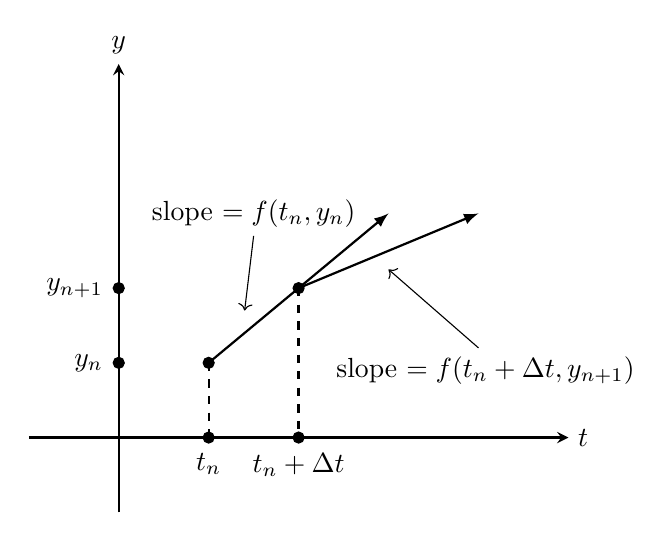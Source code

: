 \begin{tikzpicture}
    \begin{axis}[axis lines=middle,xmin=-1,xmax=5,ymin=-1,ymax=5,ylabel style={above},axis line style={thick},
        ylabel={$y$},
        xlabel style={right},
        xlabel={$t$}, xtick={1,2},ytick={1,2},xticklabels={$t_n$,$t_n+\Delta t$},yticklabels={$y_n$,$y_{n+1}$}]
    \draw[thick,-latex] (1,1)--(3,3);
    \draw[thick,-latex] (2,2)--(4,3);
    
    \addplot[mark=*,only marks] coordinates{(1,1) (2,2) (0,1)(0,2)(1,0)(2,0)};
    \node at (1.5,3) {slope $=f(t_n,y_n)$};
    \draw[->] (1.5,2.7)--(1.4,1.7);
    \draw[->] (4,1.2)--(3,2.25);
    \draw[thick,dashed] (1,1)--(1,0) (2,2)--(2,0);
    \end{axis}
    \node at (5.8,1.8) {slope $=f(t_n+\Delta t,y_{n+1})$};
    \end{tikzpicture}